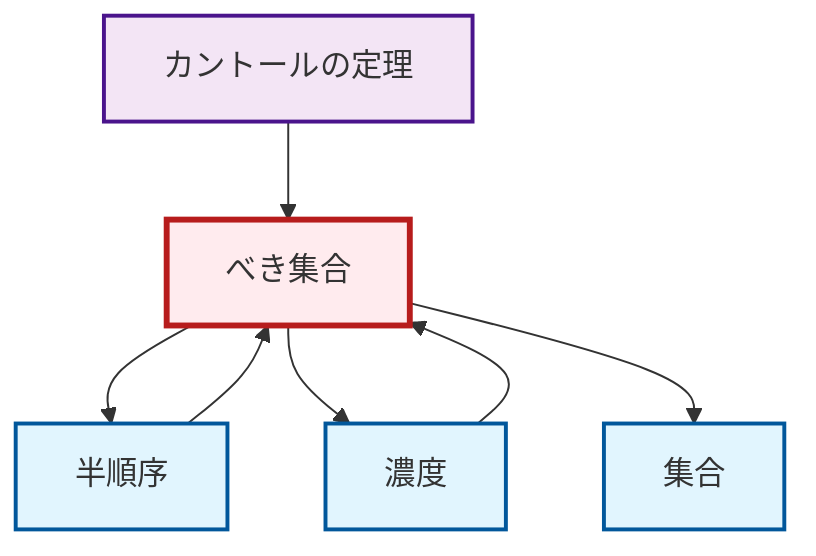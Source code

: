 graph TD
    classDef definition fill:#e1f5fe,stroke:#01579b,stroke-width:2px
    classDef theorem fill:#f3e5f5,stroke:#4a148c,stroke-width:2px
    classDef axiom fill:#fff3e0,stroke:#e65100,stroke-width:2px
    classDef example fill:#e8f5e9,stroke:#1b5e20,stroke-width:2px
    classDef current fill:#ffebee,stroke:#b71c1c,stroke-width:3px
    def-set["集合"]:::definition
    def-power-set["べき集合"]:::definition
    def-partial-order["半順序"]:::definition
    def-cardinality["濃度"]:::definition
    thm-cantor["カントールの定理"]:::theorem
    def-power-set --> def-partial-order
    def-power-set --> def-cardinality
    def-power-set --> def-set
    def-cardinality --> def-power-set
    thm-cantor --> def-power-set
    def-partial-order --> def-power-set
    class def-power-set current